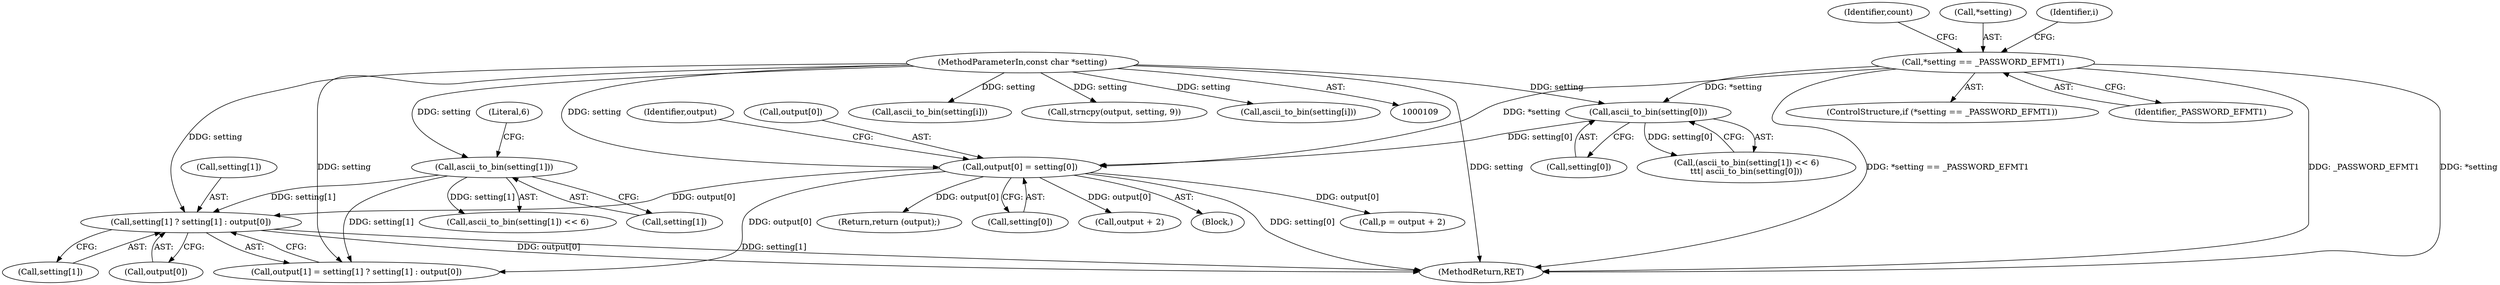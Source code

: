 digraph "0_postgresql_932ded2ed51e8333852e370c7a6dad75d9f236f9@pointer" {
"1000305" [label="(Call,setting[1] ? setting[1] : output[0])"];
"1000111" [label="(MethodParameterIn,const char *setting)"];
"1000285" [label="(Call,ascii_to_bin(setting[1]))"];
"1000294" [label="(Call,output[0] = setting[0])"];
"1000158" [label="(Call,*setting == _PASSWORD_EFMT1)"];
"1000290" [label="(Call,ascii_to_bin(setting[0]))"];
"1000285" [label="(Call,ascii_to_bin(setting[1]))"];
"1000284" [label="(Call,ascii_to_bin(setting[1]) << 6)"];
"1000179" [label="(Call,ascii_to_bin(setting[i]))"];
"1000301" [label="(Call,output[1] = setting[1] ? setting[1] : output[0])"];
"1000279" [label="(Identifier,count)"];
"1000290" [label="(Call,ascii_to_bin(setting[0]))"];
"1000261" [label="(Call,strncpy(output, setting, 9))"];
"1000159" [label="(Call,*setting)"];
"1000298" [label="(Call,setting[0])"];
"1000303" [label="(Identifier,output)"];
"1000317" [label="(Call,output + 2)"];
"1000283" [label="(Call,(ascii_to_bin(setting[1]) << 6)\n\t\t\t| ascii_to_bin(setting[0]))"];
"1000204" [label="(Call,ascii_to_bin(setting[i]))"];
"1000286" [label="(Call,setting[1])"];
"1000277" [label="(Block,)"];
"1000295" [label="(Call,output[0])"];
"1000315" [label="(Call,p = output + 2)"];
"1000291" [label="(Call,setting[0])"];
"1000158" [label="(Call,*setting == _PASSWORD_EFMT1)"];
"1000166" [label="(Identifier,i)"];
"1000309" [label="(Call,setting[1])"];
"1000306" [label="(Call,setting[1])"];
"1000312" [label="(Call,output[0])"];
"1000475" [label="(MethodReturn,RET)"];
"1000157" [label="(ControlStructure,if (*setting == _PASSWORD_EFMT1))"];
"1000111" [label="(MethodParameterIn,const char *setting)"];
"1000305" [label="(Call,setting[1] ? setting[1] : output[0])"];
"1000294" [label="(Call,output[0] = setting[0])"];
"1000289" [label="(Literal,6)"];
"1000473" [label="(Return,return (output);)"];
"1000161" [label="(Identifier,_PASSWORD_EFMT1)"];
"1000305" -> "1000301"  [label="AST: "];
"1000305" -> "1000309"  [label="CFG: "];
"1000305" -> "1000312"  [label="CFG: "];
"1000306" -> "1000305"  [label="AST: "];
"1000309" -> "1000305"  [label="AST: "];
"1000312" -> "1000305"  [label="AST: "];
"1000301" -> "1000305"  [label="CFG: "];
"1000305" -> "1000475"  [label="DDG: setting[1]"];
"1000305" -> "1000475"  [label="DDG: output[0]"];
"1000111" -> "1000305"  [label="DDG: setting"];
"1000285" -> "1000305"  [label="DDG: setting[1]"];
"1000294" -> "1000305"  [label="DDG: output[0]"];
"1000111" -> "1000109"  [label="AST: "];
"1000111" -> "1000475"  [label="DDG: setting"];
"1000111" -> "1000179"  [label="DDG: setting"];
"1000111" -> "1000204"  [label="DDG: setting"];
"1000111" -> "1000261"  [label="DDG: setting"];
"1000111" -> "1000285"  [label="DDG: setting"];
"1000111" -> "1000290"  [label="DDG: setting"];
"1000111" -> "1000294"  [label="DDG: setting"];
"1000111" -> "1000301"  [label="DDG: setting"];
"1000285" -> "1000284"  [label="AST: "];
"1000285" -> "1000286"  [label="CFG: "];
"1000286" -> "1000285"  [label="AST: "];
"1000289" -> "1000285"  [label="CFG: "];
"1000285" -> "1000284"  [label="DDG: setting[1]"];
"1000285" -> "1000301"  [label="DDG: setting[1]"];
"1000294" -> "1000277"  [label="AST: "];
"1000294" -> "1000298"  [label="CFG: "];
"1000295" -> "1000294"  [label="AST: "];
"1000298" -> "1000294"  [label="AST: "];
"1000303" -> "1000294"  [label="CFG: "];
"1000294" -> "1000475"  [label="DDG: setting[0]"];
"1000158" -> "1000294"  [label="DDG: *setting"];
"1000290" -> "1000294"  [label="DDG: setting[0]"];
"1000294" -> "1000301"  [label="DDG: output[0]"];
"1000294" -> "1000315"  [label="DDG: output[0]"];
"1000294" -> "1000317"  [label="DDG: output[0]"];
"1000294" -> "1000473"  [label="DDG: output[0]"];
"1000158" -> "1000157"  [label="AST: "];
"1000158" -> "1000161"  [label="CFG: "];
"1000159" -> "1000158"  [label="AST: "];
"1000161" -> "1000158"  [label="AST: "];
"1000166" -> "1000158"  [label="CFG: "];
"1000279" -> "1000158"  [label="CFG: "];
"1000158" -> "1000475"  [label="DDG: *setting"];
"1000158" -> "1000475"  [label="DDG: *setting == _PASSWORD_EFMT1"];
"1000158" -> "1000475"  [label="DDG: _PASSWORD_EFMT1"];
"1000158" -> "1000290"  [label="DDG: *setting"];
"1000290" -> "1000283"  [label="AST: "];
"1000290" -> "1000291"  [label="CFG: "];
"1000291" -> "1000290"  [label="AST: "];
"1000283" -> "1000290"  [label="CFG: "];
"1000290" -> "1000283"  [label="DDG: setting[0]"];
}
